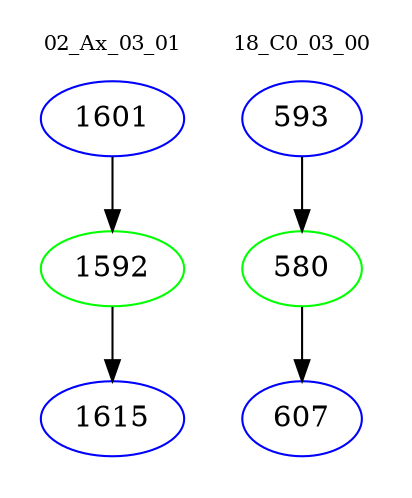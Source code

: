 digraph{
subgraph cluster_0 {
color = white
label = "02_Ax_03_01";
fontsize=10;
T0_1601 [label="1601", color="blue"]
T0_1601 -> T0_1592 [color="black"]
T0_1592 [label="1592", color="green"]
T0_1592 -> T0_1615 [color="black"]
T0_1615 [label="1615", color="blue"]
}
subgraph cluster_1 {
color = white
label = "18_C0_03_00";
fontsize=10;
T1_593 [label="593", color="blue"]
T1_593 -> T1_580 [color="black"]
T1_580 [label="580", color="green"]
T1_580 -> T1_607 [color="black"]
T1_607 [label="607", color="blue"]
}
}
